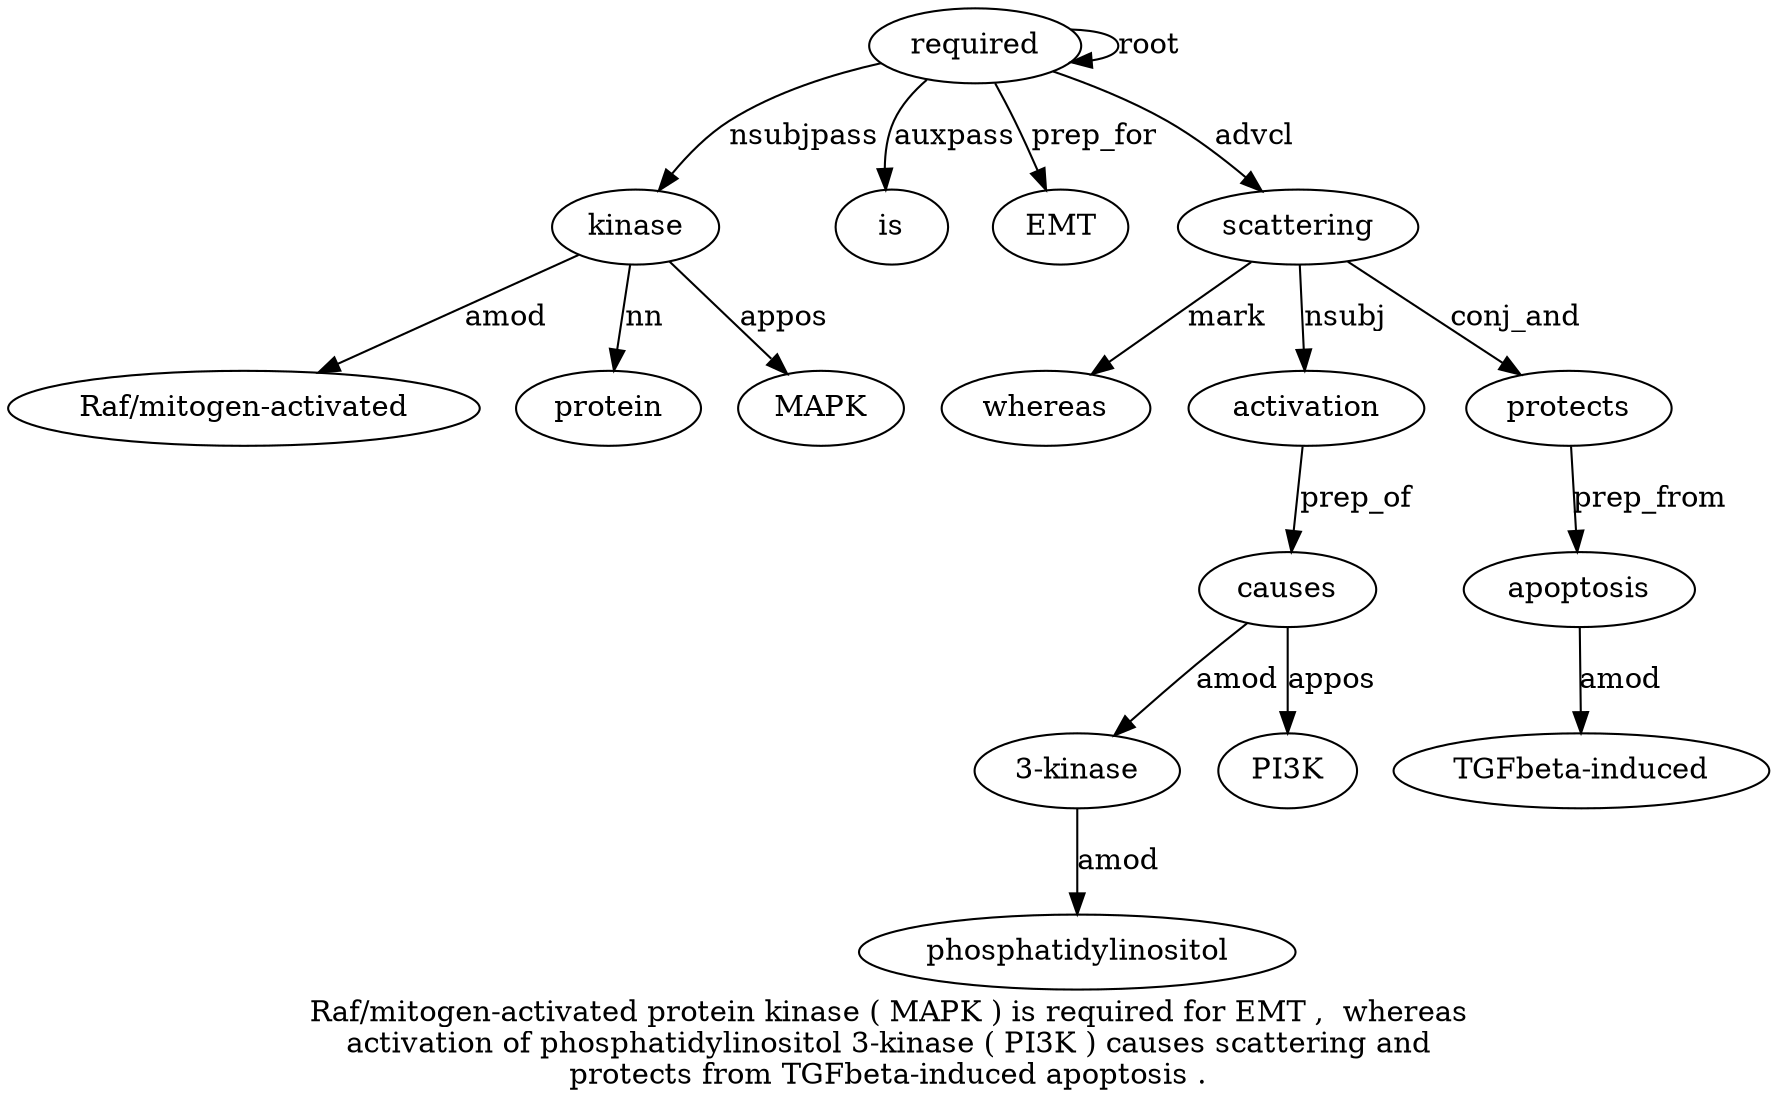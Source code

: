digraph "Raf/mitogen-activated protein kinase ( MAPK ) is required for EMT ,  whereas activation of phosphatidylinositol 3-kinase ( PI3K ) causes scattering and protects from TGFbeta-induced apoptosis ." {
label="Raf/mitogen-activated protein kinase ( MAPK ) is required for EMT ,  whereas
activation of phosphatidylinositol 3-kinase ( PI3K ) causes scattering and
protects from TGFbeta-induced apoptosis .";
kinase3 [style=filled, fillcolor=white, label=kinase];
"Raf/mitogen-activated1" [style=filled, fillcolor=white, label="Raf/mitogen-activated"];
kinase3 -> "Raf/mitogen-activated1"  [label=amod];
protein2 [style=filled, fillcolor=white, label=protein];
kinase3 -> protein2  [label=nn];
required8 [style=filled, fillcolor=white, label=required];
required8 -> kinase3  [label=nsubjpass];
MAPK5 [style=filled, fillcolor=white, label=MAPK];
kinase3 -> MAPK5  [label=appos];
is7 [style=filled, fillcolor=white, label=is];
required8 -> is7  [label=auxpass];
required8 -> required8  [label=root];
EMT10 [style=filled, fillcolor=white, label=EMT];
required8 -> EMT10  [label=prep_for];
scattering21 [style=filled, fillcolor=white, label=scattering];
whereas12 [style=filled, fillcolor=white, label=whereas];
scattering21 -> whereas12  [label=mark];
activation13 [style=filled, fillcolor=white, label=activation];
scattering21 -> activation13  [label=nsubj];
"3-kinase16" [style=filled, fillcolor=white, label="3-kinase"];
phosphatidylinositol15 [style=filled, fillcolor=white, label=phosphatidylinositol];
"3-kinase16" -> phosphatidylinositol15  [label=amod];
causes20 [style=filled, fillcolor=white, label=causes];
causes20 -> "3-kinase16"  [label=amod];
PI3K18 [style=filled, fillcolor=white, label=PI3K];
causes20 -> PI3K18  [label=appos];
activation13 -> causes20  [label=prep_of];
required8 -> scattering21  [label=advcl];
protects23 [style=filled, fillcolor=white, label=protects];
scattering21 -> protects23  [label=conj_and];
apoptosis26 [style=filled, fillcolor=white, label=apoptosis];
"TGFbeta-induced25" [style=filled, fillcolor=white, label="TGFbeta-induced"];
apoptosis26 -> "TGFbeta-induced25"  [label=amod];
protects23 -> apoptosis26  [label=prep_from];
}
